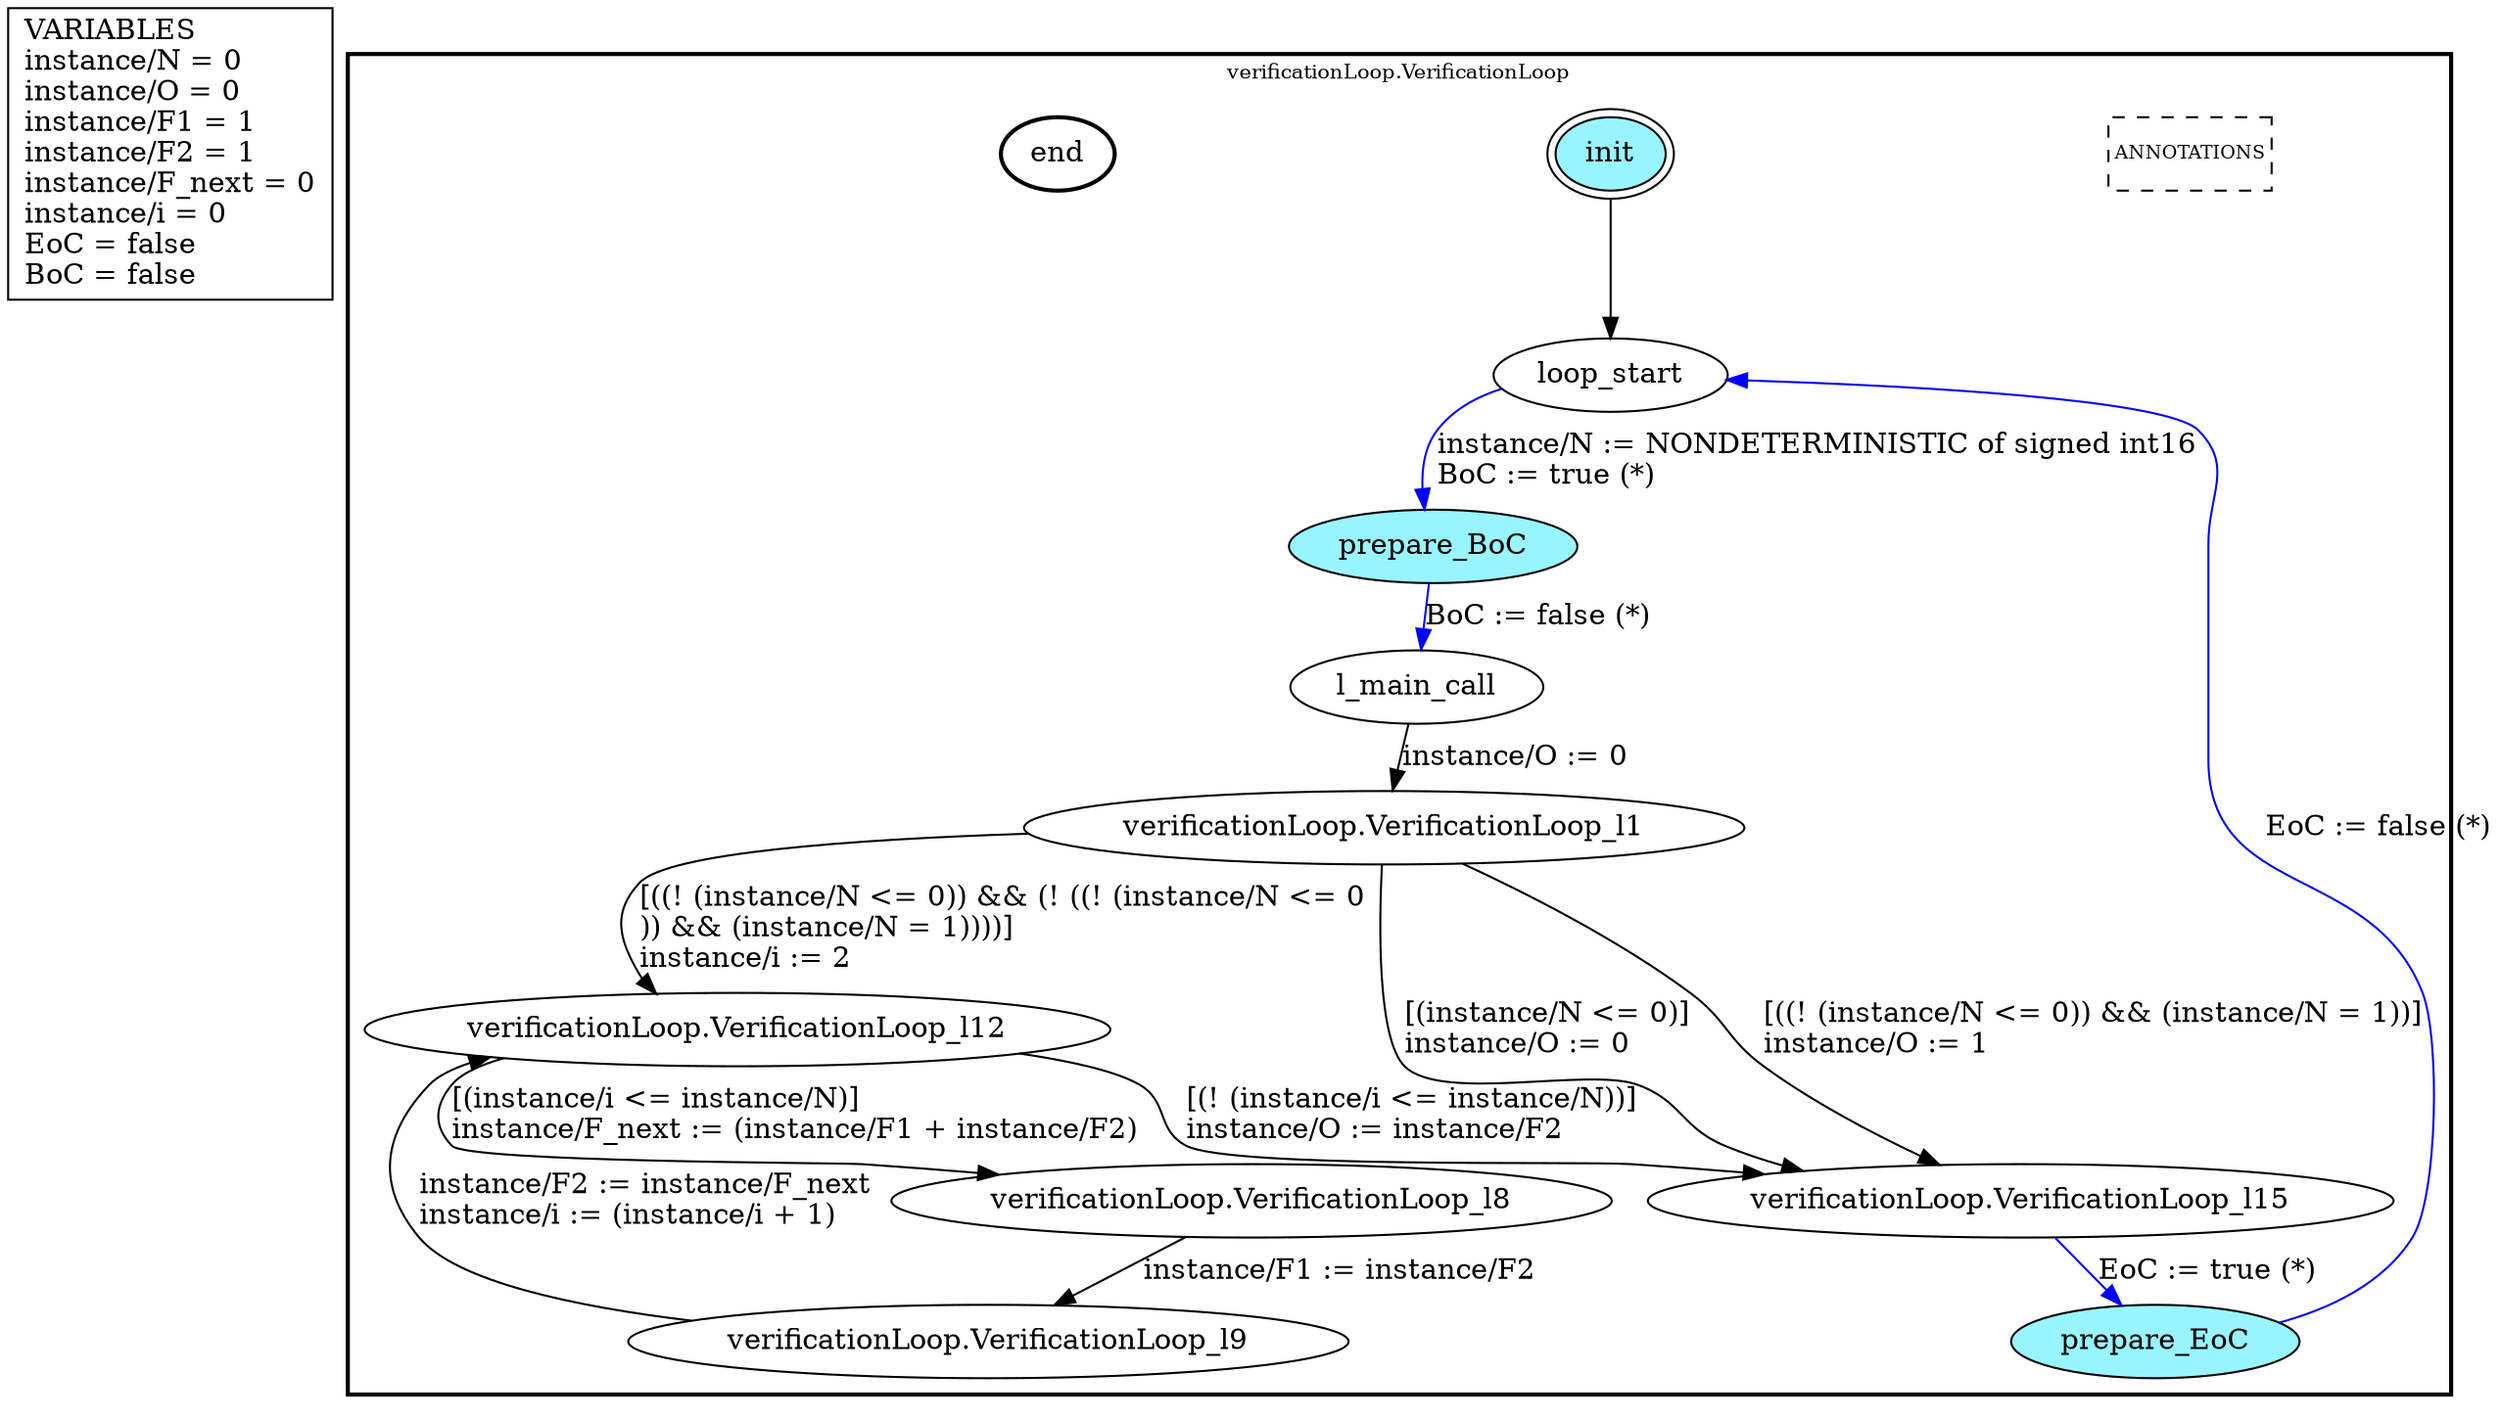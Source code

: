 digraph G {
	vars_declaration_pseudonode_network [
		label="VARIABLES\linstance/N = 0\linstance/O = 0\linstance/F1 = 1\linstance/F2 = 1\linstance/F_next = 0\linstance/i = 0\lEoC = false\lBoC = false\l",
		fillcolor="lightgray", shape="rectangle"];
	subgraph clusterverificationLoop_VerificationLoop {
		node [style="filled"];
		style=bold;
		color="black";
		fontsize=10;
		ranksep=0.4;
		
		label="verificationLoop.VerificationLoop";
		
		annotations_pseudonode_verificationLoop_VerificationLoop [
			label="ANNOTATIONS",
			fontsize=9, margin="0.04,0.04", fillcolor="white", shape="rectangle", style="dashed"];
		
		init_verificationLoop_VerificationLoop [label="init", color="black", fillcolor="cadetblue1", peripheries=2, shape="ellipse"];
		end_verificationLoop_VerificationLoop [label="end", color="black", fillcolor="cadetblue1", style=bold, shape="ellipse"];
		loop_start_verificationLoop_VerificationLoop [label="loop_start", color="black", fillcolor="white", shape="ellipse"];
		prepare_BoC_verificationLoop_VerificationLoop [label="prepare_BoC", color="black", fillcolor="cadetblue1", shape="ellipse"];
		l_main_call_verificationLoop_VerificationLoop [label="l_main_call", color="black", fillcolor="white", shape="ellipse"];
		prepare_EoC_verificationLoop_VerificationLoop [label="prepare_EoC", color="black", fillcolor="cadetblue1", shape="ellipse"];
		verificationLoop_VerificationLoop_l1_verificationLoop_VerificationLoop [label="verificationLoop.VerificationLoop_l1", color="black", fillcolor="white", shape="ellipse"];
		verificationLoop_VerificationLoop_l8_verificationLoop_VerificationLoop [label="verificationLoop.VerificationLoop_l8", color="black", fillcolor="white", shape="ellipse"];
		verificationLoop_VerificationLoop_l9_verificationLoop_VerificationLoop [label="verificationLoop.VerificationLoop_l9", color="black", fillcolor="white", shape="ellipse"];
		verificationLoop_VerificationLoop_l12_verificationLoop_VerificationLoop [label="verificationLoop.VerificationLoop_l12", color="black", fillcolor="white", shape="ellipse"];
		verificationLoop_VerificationLoop_l15_verificationLoop_VerificationLoop [label="verificationLoop.VerificationLoop_l15", color="black", fillcolor="white", shape="ellipse"];
		init_verificationLoop_VerificationLoop -> loop_start_verificationLoop_VerificationLoop [color="black", label=""];
		loop_start_verificationLoop_VerificationLoop -> prepare_BoC_verificationLoop_VerificationLoop [color="blue", label="instance/N := NONDETERMINISTIC of signed int16\lBoC := true (*)\l"];
		prepare_BoC_verificationLoop_VerificationLoop -> l_main_call_verificationLoop_VerificationLoop [color="blue", label="BoC := false (*)"];
		verificationLoop_VerificationLoop_l15_verificationLoop_VerificationLoop -> prepare_EoC_verificationLoop_VerificationLoop [color="blue", label="EoC := true (*)"];
		prepare_EoC_verificationLoop_VerificationLoop -> loop_start_verificationLoop_VerificationLoop [color="blue", label="EoC := false (*)"];
		verificationLoop_VerificationLoop_l1_verificationLoop_VerificationLoop -> verificationLoop_VerificationLoop_l15_verificationLoop_VerificationLoop [color="black", label="[(instance/N <= 0)]\linstance/O := 0\l"];
		verificationLoop_VerificationLoop_l1_verificationLoop_VerificationLoop -> verificationLoop_VerificationLoop_l15_verificationLoop_VerificationLoop [color="black", label="[((! (instance/N <= 0)) && (instance/N = 1))]\linstance/O := 1\l"];
		verificationLoop_VerificationLoop_l1_verificationLoop_VerificationLoop -> verificationLoop_VerificationLoop_l12_verificationLoop_VerificationLoop [color="black", label="[((! (instance/N <= 0)) && (! ((! (instance/N <= 0\l)) && (instance/N = 1))))]\linstance/i := 2\l"];
		verificationLoop_VerificationLoop_l8_verificationLoop_VerificationLoop -> verificationLoop_VerificationLoop_l9_verificationLoop_VerificationLoop [color="black", label="instance/F1 := instance/F2"];
		verificationLoop_VerificationLoop_l9_verificationLoop_VerificationLoop -> verificationLoop_VerificationLoop_l12_verificationLoop_VerificationLoop [color="black", label="instance/F2 := instance/F_next\linstance/i := (instance/i + 1)\l"];
		verificationLoop_VerificationLoop_l12_verificationLoop_VerificationLoop -> verificationLoop_VerificationLoop_l8_verificationLoop_VerificationLoop [color="black", label="[(instance/i <= instance/N)]\linstance/F_next := (instance/F1 + instance/F2)\l"];
		verificationLoop_VerificationLoop_l12_verificationLoop_VerificationLoop -> verificationLoop_VerificationLoop_l15_verificationLoop_VerificationLoop [color="black", label="[(! (instance/i <= instance/N))]\linstance/O := instance/F2\l"];
		l_main_call_verificationLoop_VerificationLoop -> verificationLoop_VerificationLoop_l1_verificationLoop_VerificationLoop [color="black", label="instance/O := 0"];
	}
}

